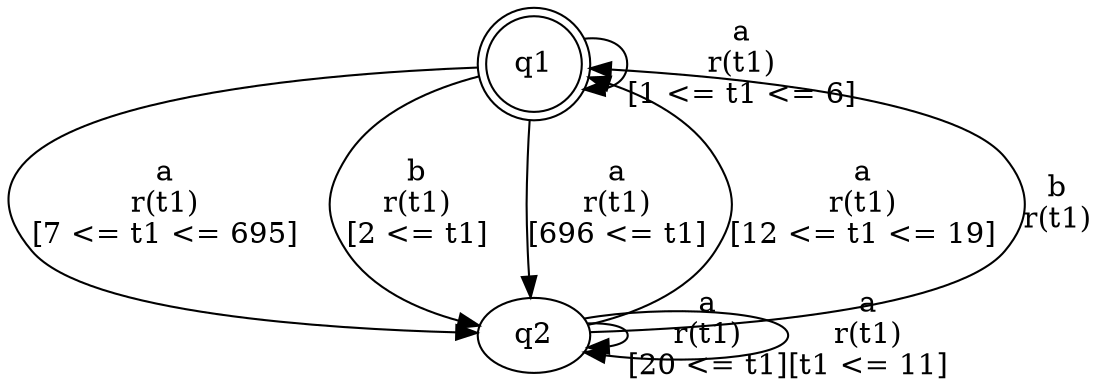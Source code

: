 digraph "tests_1/test74/solution501/solution" {
	q1[label=q1 shape=doublecircle]
	q2[label=q2]
	q1 -> q2[label="a\nr(t1)\n[7 <= t1 <= 695]"]
	q2 -> q1[label="a\nr(t1)\n[12 <= t1 <= 19]"]
	q2 -> q1[label="b\nr(t1)\n"]
	q2 -> q2[label="a\nr(t1)\n[20 <= t1]"]
	q2 -> q2[label="a\nr(t1)\n[t1 <= 11]"]
	q1 -> q2[label="b\nr(t1)\n[2 <= t1]"]
	q1 -> q1[label="a\nr(t1)\n[1 <= t1 <= 6]"]
	q1 -> q2[label="a\nr(t1)\n[696 <= t1]"]
}
